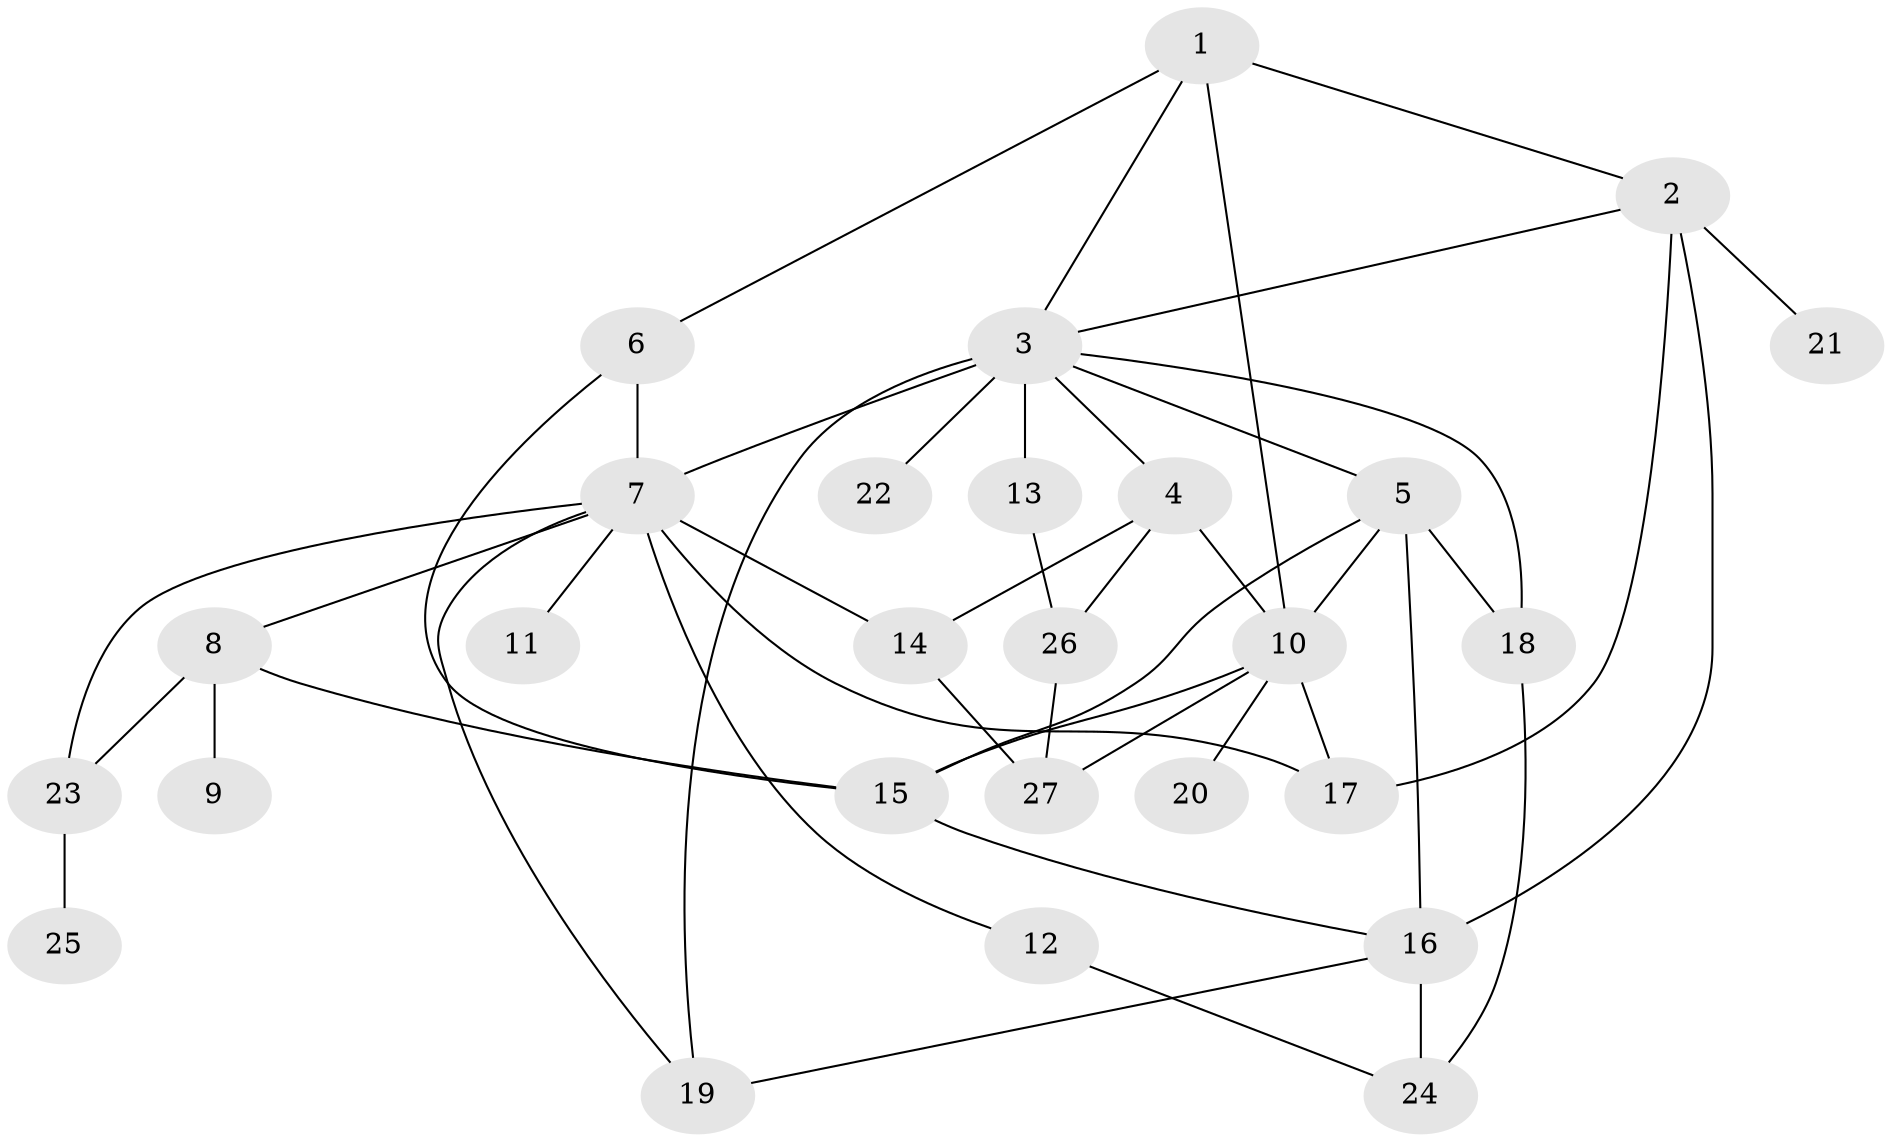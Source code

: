 // original degree distribution, {7: 0.03529411764705882, 10: 0.011764705882352941, 17: 0.011764705882352941, 5: 0.03529411764705882, 1: 0.5529411764705883, 4: 0.07058823529411765, 14: 0.011764705882352941, 8: 0.011764705882352941, 12: 0.011764705882352941, 2: 0.1411764705882353, 3: 0.09411764705882353, 6: 0.011764705882352941}
// Generated by graph-tools (version 1.1) at 2025/50/03/04/25 22:50:26]
// undirected, 27 vertices, 47 edges
graph export_dot {
  node [color=gray90,style=filled];
  1;
  2;
  3;
  4;
  5;
  6;
  7;
  8;
  9;
  10;
  11;
  12;
  13;
  14;
  15;
  16;
  17;
  18;
  19;
  20;
  21;
  22;
  23;
  24;
  25;
  26;
  27;
  1 -- 2 [weight=1.0];
  1 -- 3 [weight=1.0];
  1 -- 6 [weight=1.0];
  1 -- 10 [weight=1.0];
  2 -- 3 [weight=1.0];
  2 -- 16 [weight=2.0];
  2 -- 17 [weight=1.0];
  2 -- 21 [weight=1.0];
  3 -- 4 [weight=1.0];
  3 -- 5 [weight=1.0];
  3 -- 7 [weight=1.0];
  3 -- 13 [weight=7.0];
  3 -- 18 [weight=1.0];
  3 -- 19 [weight=1.0];
  3 -- 22 [weight=1.0];
  4 -- 10 [weight=1.0];
  4 -- 14 [weight=1.0];
  4 -- 26 [weight=1.0];
  5 -- 10 [weight=1.0];
  5 -- 15 [weight=1.0];
  5 -- 16 [weight=1.0];
  5 -- 18 [weight=1.0];
  6 -- 7 [weight=1.0];
  6 -- 15 [weight=1.0];
  7 -- 8 [weight=1.0];
  7 -- 11 [weight=1.0];
  7 -- 12 [weight=1.0];
  7 -- 14 [weight=4.0];
  7 -- 17 [weight=2.0];
  7 -- 19 [weight=1.0];
  7 -- 23 [weight=1.0];
  8 -- 9 [weight=4.0];
  8 -- 15 [weight=1.0];
  8 -- 23 [weight=1.0];
  10 -- 15 [weight=5.0];
  10 -- 17 [weight=1.0];
  10 -- 20 [weight=1.0];
  10 -- 27 [weight=1.0];
  12 -- 24 [weight=1.0];
  13 -- 26 [weight=1.0];
  14 -- 27 [weight=1.0];
  15 -- 16 [weight=1.0];
  16 -- 19 [weight=1.0];
  16 -- 24 [weight=1.0];
  18 -- 24 [weight=1.0];
  23 -- 25 [weight=1.0];
  26 -- 27 [weight=1.0];
}
